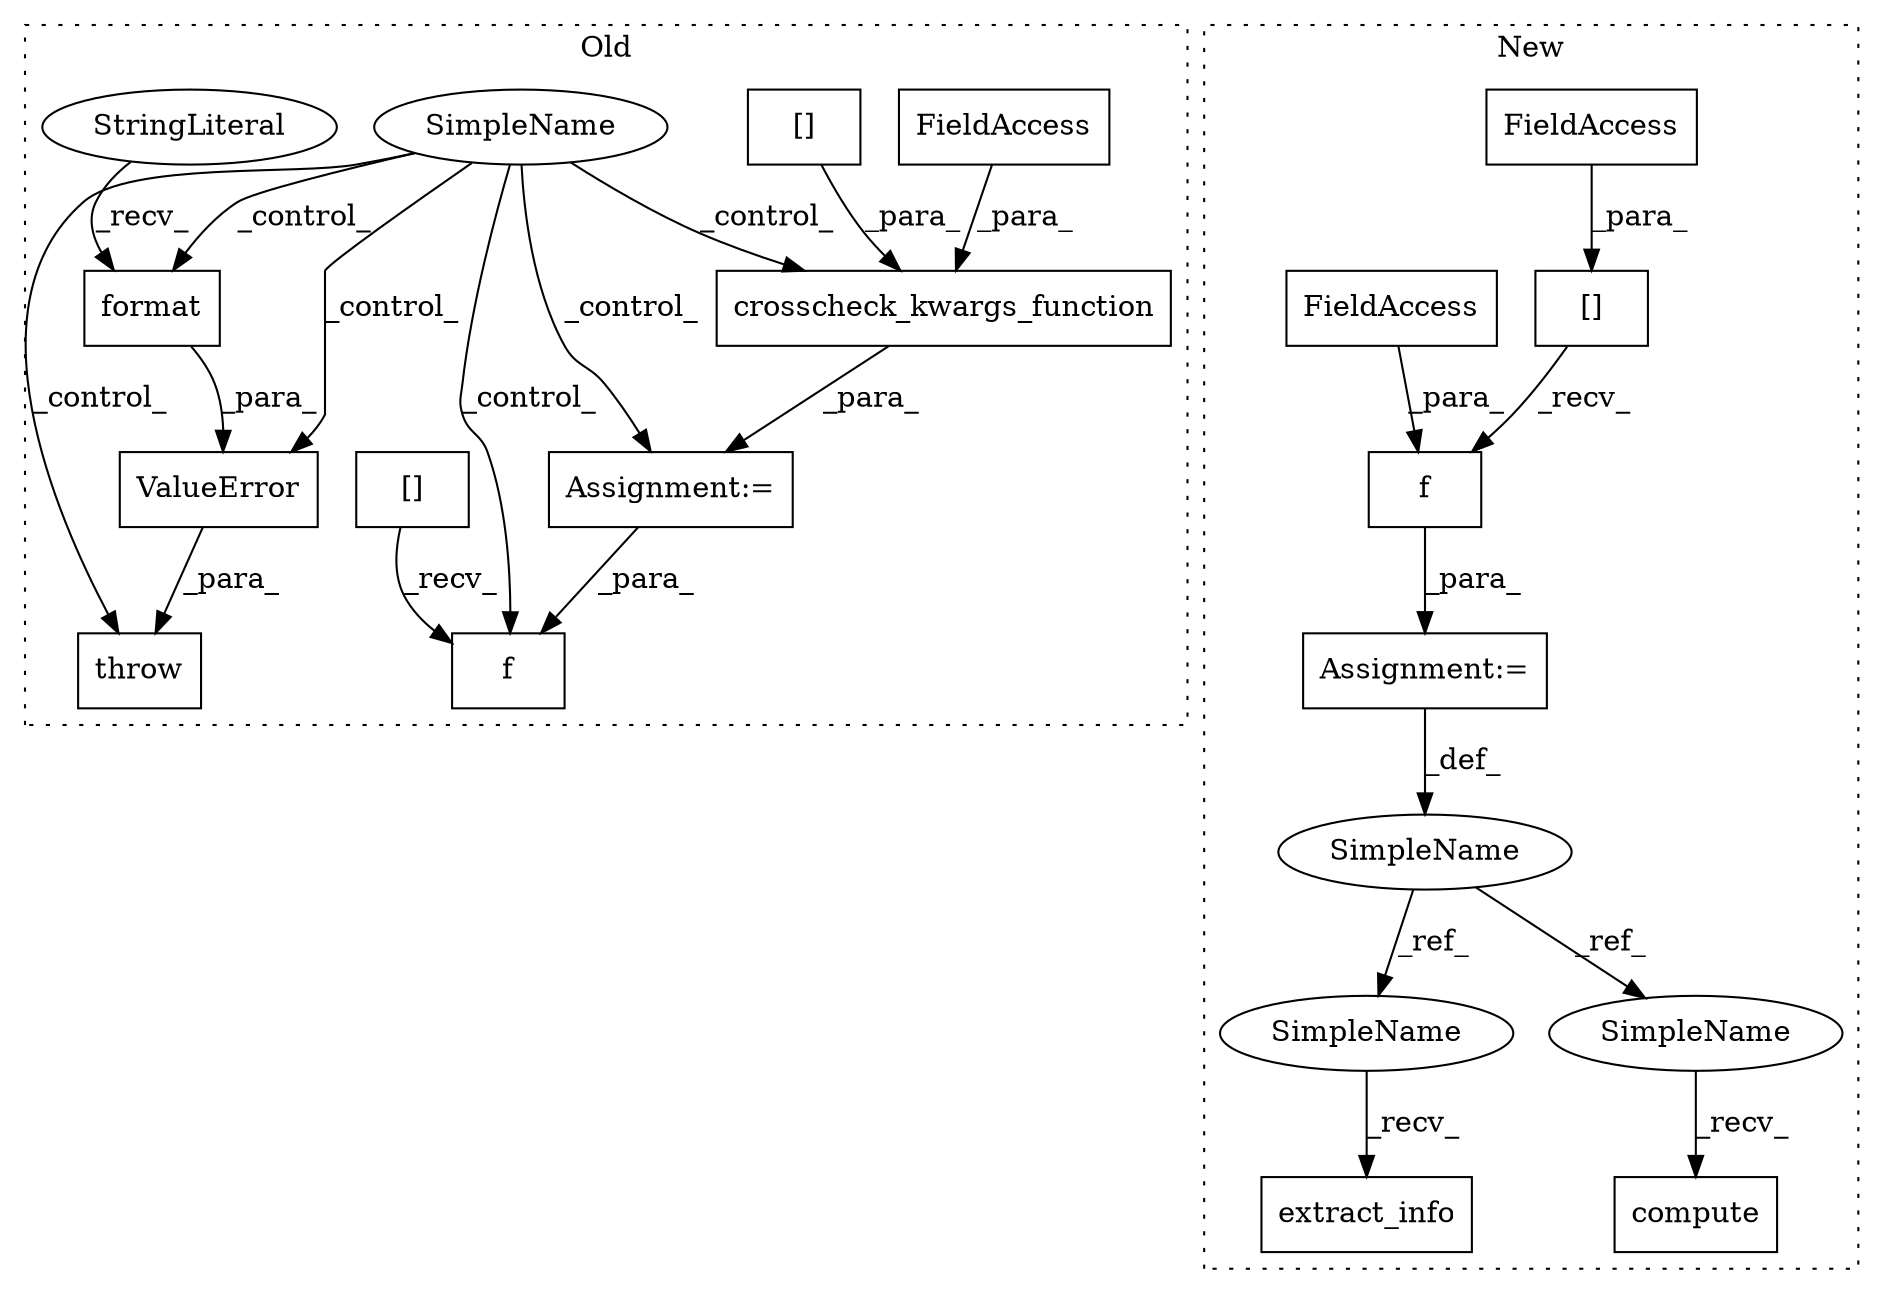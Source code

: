 digraph G {
subgraph cluster0 {
1 [label="crosscheck_kwargs_function" a="32" s="4450,4498" l="27,1" shape="box"];
3 [label="SimpleName" a="42" s="" l="" shape="ellipse"];
4 [label="throw" a="53" s="4564" l="6" shape="box"];
7 [label="FieldAccess" a="22" s="4477" l="6" shape="box"];
8 [label="ValueError" a="32" s="4570,4648" l="11,1" shape="box"];
9 [label="[]" a="2" s="4484,4497" l="9,1" shape="box"];
10 [label="f" a="32" s="4529,4541" l="2,1" shape="box"];
11 [label="[]" a="2" s="4514,4527" l="9,1" shape="box"];
14 [label="format" a="32" s="4629,4647" l="7,1" shape="box"];
15 [label="StringLiteral" a="45" s="4581" l="47" shape="ellipse"];
19 [label="Assignment:=" a="7" s="4449" l="1" shape="box"];
label = "Old";
style="dotted";
}
subgraph cluster1 {
2 [label="compute" a="32" s="4229" l="9" shape="box"];
5 [label="SimpleName" a="42" s="4154" l="1" shape="ellipse"];
6 [label="extract_info" a="32" s="4198" l="14" shape="box"];
12 [label="f" a="32" s="4174,4187" l="2,1" shape="box"];
13 [label="[]" a="2" s="4156,4172" l="12,1" shape="box"];
16 [label="FieldAccess" a="22" s="4168" l="4" shape="box"];
17 [label="FieldAccess" a="22" s="4181" l="6" shape="box"];
18 [label="Assignment:=" a="7" s="4155" l="1" shape="box"];
20 [label="SimpleName" a="42" s="4196" l="1" shape="ellipse"];
21 [label="SimpleName" a="42" s="4227" l="1" shape="ellipse"];
label = "New";
style="dotted";
}
1 -> 19 [label="_para_"];
3 -> 1 [label="_control_"];
3 -> 14 [label="_control_"];
3 -> 8 [label="_control_"];
3 -> 19 [label="_control_"];
3 -> 10 [label="_control_"];
3 -> 4 [label="_control_"];
5 -> 21 [label="_ref_"];
5 -> 20 [label="_ref_"];
7 -> 1 [label="_para_"];
8 -> 4 [label="_para_"];
9 -> 1 [label="_para_"];
11 -> 10 [label="_recv_"];
12 -> 18 [label="_para_"];
13 -> 12 [label="_recv_"];
14 -> 8 [label="_para_"];
15 -> 14 [label="_recv_"];
16 -> 13 [label="_para_"];
17 -> 12 [label="_para_"];
18 -> 5 [label="_def_"];
19 -> 10 [label="_para_"];
20 -> 6 [label="_recv_"];
21 -> 2 [label="_recv_"];
}